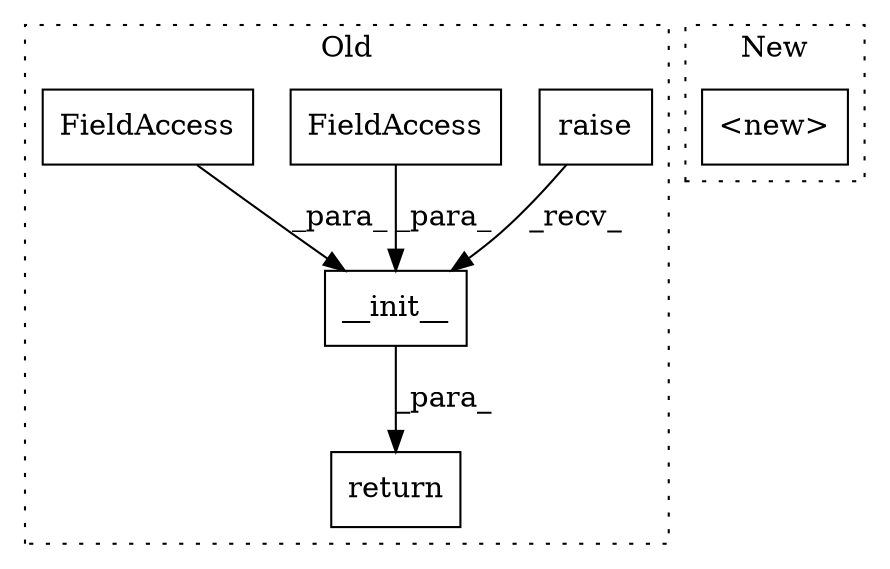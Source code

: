 digraph G {
subgraph cluster0 {
1 [label="raise" a="32" s="7986,8011" l="6,1" shape="box"];
3 [label="return" a="41" s="7979" l="7" shape="box"];
4 [label="__init__" a="32" s="8013,8051" l="9,1" shape="box"];
5 [label="FieldAccess" a="22" s="8039" l="5" shape="box"];
6 [label="FieldAccess" a="22" s="8034" l="4" shape="box"];
label = "Old";
style="dotted";
}
subgraph cluster1 {
2 [label="<new>" a="46" s="7828,7853" l="6,2" shape="box"];
label = "New";
style="dotted";
}
1 -> 4 [label="_recv_"];
4 -> 3 [label="_para_"];
5 -> 4 [label="_para_"];
6 -> 4 [label="_para_"];
}